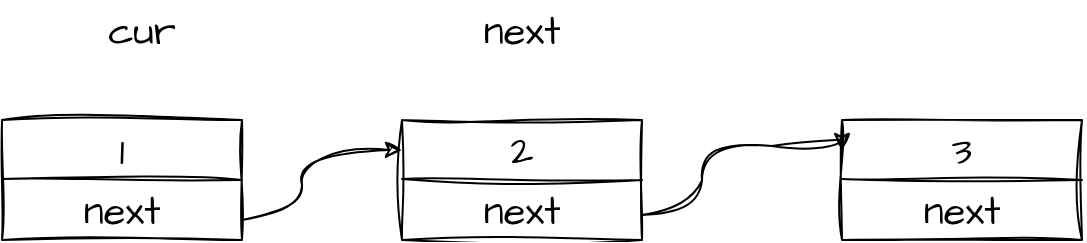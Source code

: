 <mxfile version="21.0.6" type="device"><diagram id="eynBbHOjoffeaSYzG4_n" name="第 1 页"><mxGraphModel dx="1627" dy="834" grid="1" gridSize="10" guides="1" tooltips="1" connect="1" arrows="1" fold="1" page="1" pageScale="1" pageWidth="827" pageHeight="1169" math="0" shadow="0"><root><mxCell id="0"/><mxCell id="1" parent="0"/><mxCell id="pqxVxMgPQNcoeAvgcf4I-1" value="" style="rounded=0;whiteSpace=wrap;html=1;sketch=1;hachureGap=4;jiggle=2;curveFitting=1;fontFamily=Architects Daughter;fontSource=https%3A%2F%2Ffonts.googleapis.com%2Fcss%3Ffamily%3DArchitects%2BDaughter;fontSize=20;" vertex="1" parent="1"><mxGeometry x="100" y="320" width="120" height="60" as="geometry"/></mxCell><mxCell id="pqxVxMgPQNcoeAvgcf4I-2" value="" style="rounded=0;whiteSpace=wrap;html=1;sketch=1;hachureGap=4;jiggle=2;curveFitting=1;fontFamily=Architects Daughter;fontSource=https%3A%2F%2Ffonts.googleapis.com%2Fcss%3Ffamily%3DArchitects%2BDaughter;fontSize=20;" vertex="1" parent="1"><mxGeometry x="300" y="320" width="120" height="60" as="geometry"/></mxCell><mxCell id="pqxVxMgPQNcoeAvgcf4I-3" value="" style="rounded=0;whiteSpace=wrap;html=1;sketch=1;hachureGap=4;jiggle=2;curveFitting=1;fontFamily=Architects Daughter;fontSource=https%3A%2F%2Ffonts.googleapis.com%2Fcss%3Ffamily%3DArchitects%2BDaughter;fontSize=20;" vertex="1" parent="1"><mxGeometry x="520" y="320" width="120" height="60" as="geometry"/></mxCell><mxCell id="pqxVxMgPQNcoeAvgcf4I-4" value="" style="endArrow=none;html=1;rounded=0;sketch=1;hachureGap=4;jiggle=2;curveFitting=1;fontFamily=Architects Daughter;fontSource=https%3A%2F%2Ffonts.googleapis.com%2Fcss%3Ffamily%3DArchitects%2BDaughter;fontSize=16;" edge="1" parent="1"><mxGeometry width="50" height="50" relative="1" as="geometry"><mxPoint x="100" y="349.5" as="sourcePoint"/><mxPoint x="220" y="350" as="targetPoint"/></mxGeometry></mxCell><mxCell id="pqxVxMgPQNcoeAvgcf4I-5" value="" style="endArrow=none;html=1;rounded=0;sketch=1;hachureGap=4;jiggle=2;curveFitting=1;fontFamily=Architects Daughter;fontSource=https%3A%2F%2Ffonts.googleapis.com%2Fcss%3Ffamily%3DArchitects%2BDaughter;fontSize=16;" edge="1" parent="1"><mxGeometry width="50" height="50" relative="1" as="geometry"><mxPoint x="300" y="349.5" as="sourcePoint"/><mxPoint x="420" y="350" as="targetPoint"/></mxGeometry></mxCell><mxCell id="pqxVxMgPQNcoeAvgcf4I-6" value="" style="endArrow=none;html=1;rounded=0;sketch=1;hachureGap=4;jiggle=2;curveFitting=1;fontFamily=Architects Daughter;fontSource=https%3A%2F%2Ffonts.googleapis.com%2Fcss%3Ffamily%3DArchitects%2BDaughter;fontSize=16;" edge="1" parent="1"><mxGeometry width="50" height="50" relative="1" as="geometry"><mxPoint x="520" y="349.5" as="sourcePoint"/><mxPoint x="640" y="350" as="targetPoint"/></mxGeometry></mxCell><mxCell id="pqxVxMgPQNcoeAvgcf4I-7" value="1" style="text;html=1;strokeColor=none;fillColor=none;align=center;verticalAlign=middle;whiteSpace=wrap;rounded=0;fontSize=20;fontFamily=Architects Daughter;" vertex="1" parent="1"><mxGeometry x="130" y="320" width="60" height="30" as="geometry"/></mxCell><mxCell id="pqxVxMgPQNcoeAvgcf4I-8" value="next" style="text;html=1;strokeColor=none;fillColor=none;align=center;verticalAlign=middle;whiteSpace=wrap;rounded=0;fontSize=20;fontFamily=Architects Daughter;" vertex="1" parent="1"><mxGeometry x="130" y="350" width="60" height="30" as="geometry"/></mxCell><mxCell id="pqxVxMgPQNcoeAvgcf4I-9" value="2" style="text;html=1;strokeColor=none;fillColor=none;align=center;verticalAlign=middle;whiteSpace=wrap;rounded=0;fontSize=20;fontFamily=Architects Daughter;" vertex="1" parent="1"><mxGeometry x="330" y="320" width="60" height="30" as="geometry"/></mxCell><mxCell id="pqxVxMgPQNcoeAvgcf4I-10" value="next" style="text;html=1;strokeColor=none;fillColor=none;align=center;verticalAlign=middle;whiteSpace=wrap;rounded=0;fontSize=20;fontFamily=Architects Daughter;" vertex="1" parent="1"><mxGeometry x="330" y="350" width="60" height="30" as="geometry"/></mxCell><mxCell id="pqxVxMgPQNcoeAvgcf4I-11" value="3" style="text;html=1;strokeColor=none;fillColor=none;align=center;verticalAlign=middle;whiteSpace=wrap;rounded=0;fontSize=20;fontFamily=Architects Daughter;" vertex="1" parent="1"><mxGeometry x="550" y="320" width="60" height="30" as="geometry"/></mxCell><mxCell id="pqxVxMgPQNcoeAvgcf4I-12" value="next" style="text;html=1;strokeColor=none;fillColor=none;align=center;verticalAlign=middle;whiteSpace=wrap;rounded=0;fontSize=20;fontFamily=Architects Daughter;" vertex="1" parent="1"><mxGeometry x="550" y="350" width="60" height="30" as="geometry"/></mxCell><mxCell id="pqxVxMgPQNcoeAvgcf4I-13" value="cur" style="text;html=1;strokeColor=none;fillColor=none;align=center;verticalAlign=middle;whiteSpace=wrap;rounded=0;fontSize=20;fontFamily=Architects Daughter;" vertex="1" parent="1"><mxGeometry x="140" y="260" width="60" height="30" as="geometry"/></mxCell><mxCell id="pqxVxMgPQNcoeAvgcf4I-14" value="next" style="text;strokeColor=none;align=center;fillColor=none;html=1;verticalAlign=middle;whiteSpace=wrap;rounded=0;fontSize=20;fontFamily=Architects Daughter;" vertex="1" parent="1"><mxGeometry x="330" y="260" width="60" height="30" as="geometry"/></mxCell><mxCell id="pqxVxMgPQNcoeAvgcf4I-15" value="" style="endArrow=classic;html=1;rounded=0;sketch=1;hachureGap=4;jiggle=2;curveFitting=1;fontFamily=Architects Daughter;fontSource=https%3A%2F%2Ffonts.googleapis.com%2Fcss%3Ffamily%3DArchitects%2BDaughter;fontSize=16;edgeStyle=orthogonalEdgeStyle;curved=1;entryX=0;entryY=0.25;entryDx=0;entryDy=0;" edge="1" parent="1" target="pqxVxMgPQNcoeAvgcf4I-2"><mxGeometry width="50" height="50" relative="1" as="geometry"><mxPoint x="220" y="370" as="sourcePoint"/><mxPoint x="270" y="320" as="targetPoint"/><Array as="points"><mxPoint x="250" y="370"/><mxPoint x="250" y="335"/></Array></mxGeometry></mxCell><mxCell id="pqxVxMgPQNcoeAvgcf4I-16" value="" style="endArrow=classic;html=1;rounded=0;sketch=1;hachureGap=4;jiggle=2;curveFitting=1;fontFamily=Architects Daughter;fontSource=https%3A%2F%2Ffonts.googleapis.com%2Fcss%3Ffamily%3DArchitects%2BDaughter;fontSize=16;edgeStyle=orthogonalEdgeStyle;curved=1;entryX=0;entryY=0.25;entryDx=0;entryDy=0;" edge="1" parent="1" target="pqxVxMgPQNcoeAvgcf4I-3"><mxGeometry width="50" height="50" relative="1" as="geometry"><mxPoint x="420" y="367.5" as="sourcePoint"/><mxPoint x="500" y="332.5" as="targetPoint"/><Array as="points"><mxPoint x="450" y="368"/><mxPoint x="450" y="333"/><mxPoint x="520" y="333"/></Array></mxGeometry></mxCell></root></mxGraphModel></diagram></mxfile>